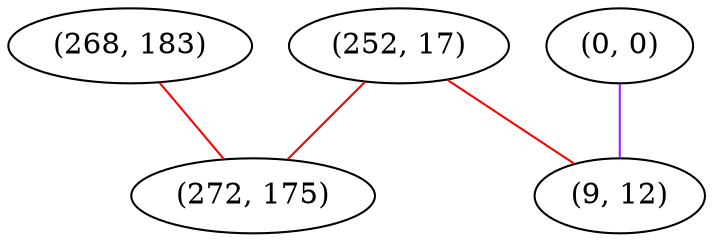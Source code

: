 graph "" {
"(268, 183)";
"(0, 0)";
"(252, 17)";
"(272, 175)";
"(9, 12)";
"(268, 183)" -- "(272, 175)"  [color=red, key=0, weight=1];
"(0, 0)" -- "(9, 12)"  [color=purple, key=0, weight=4];
"(252, 17)" -- "(272, 175)"  [color=red, key=0, weight=1];
"(252, 17)" -- "(9, 12)"  [color=red, key=0, weight=1];
}

